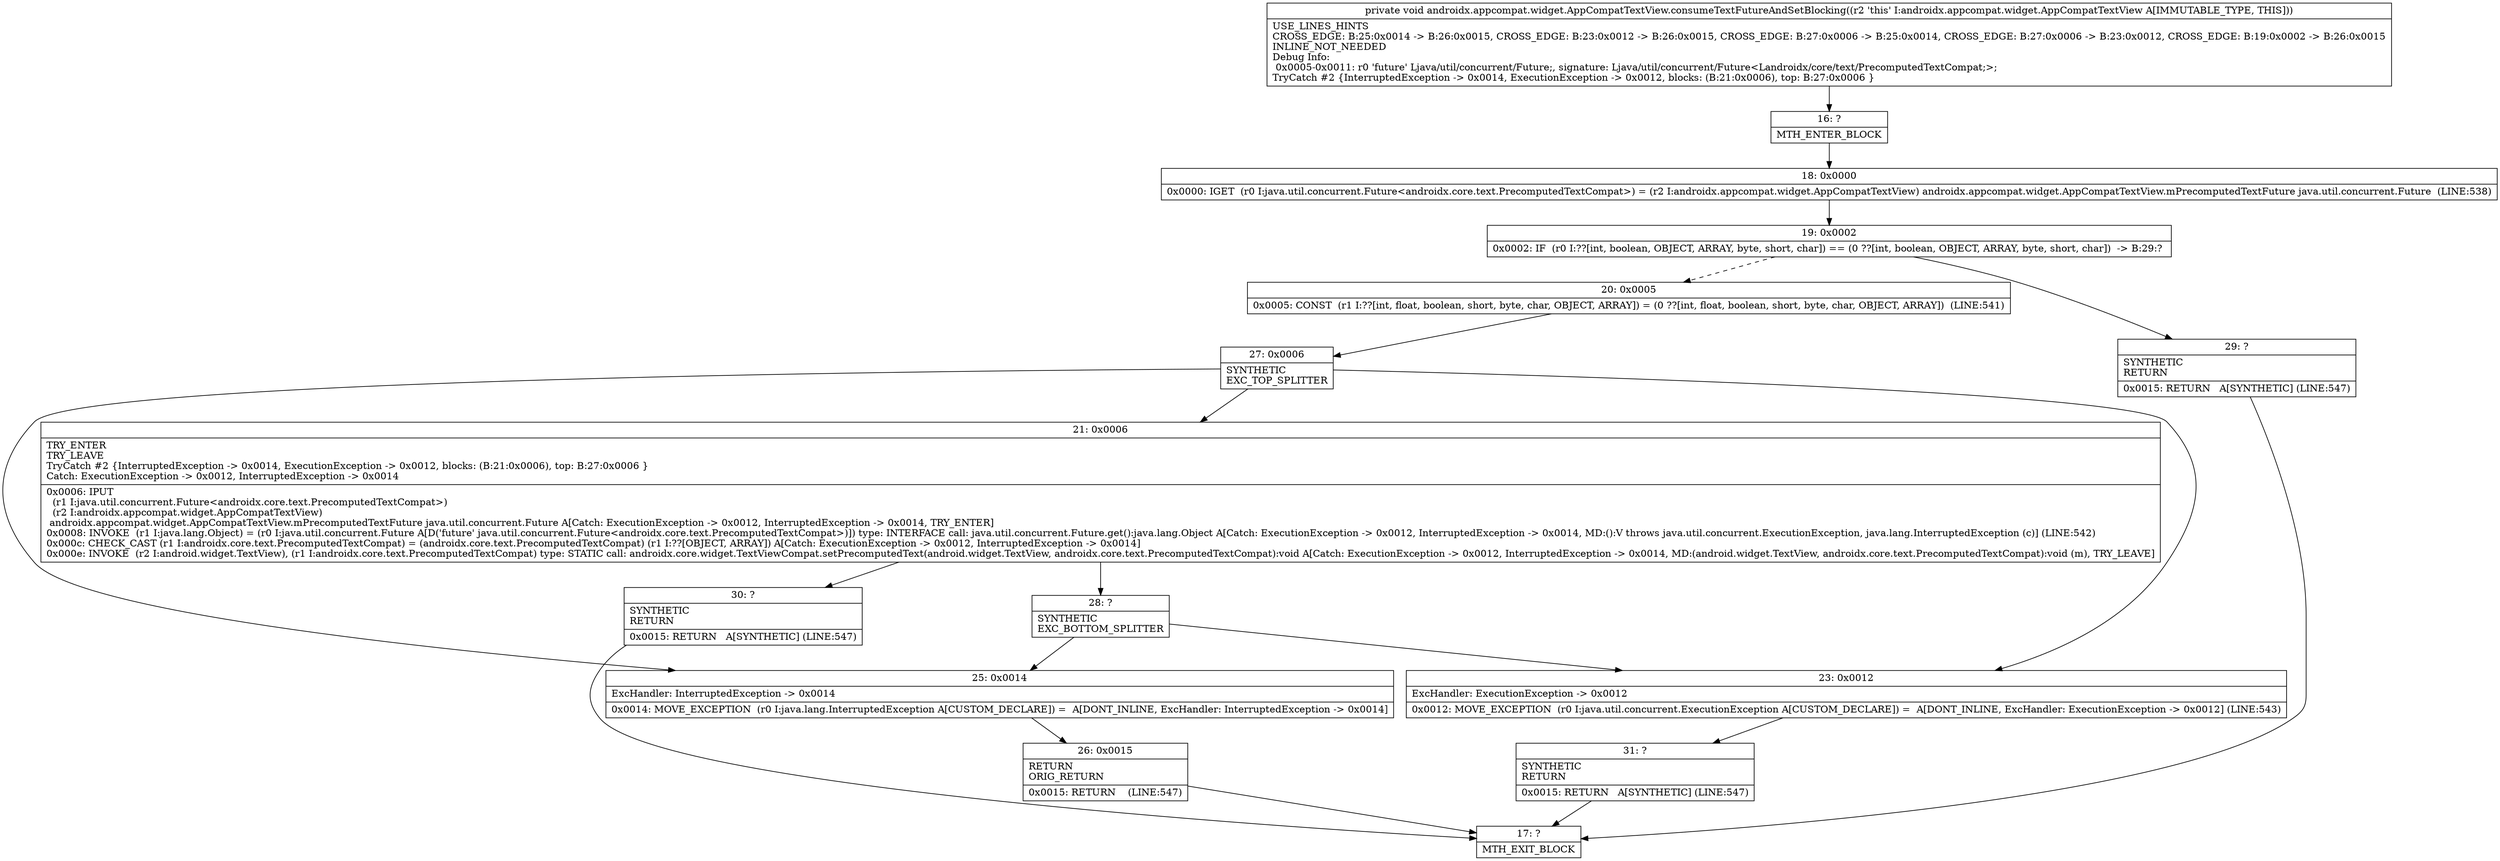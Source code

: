 digraph "CFG forandroidx.appcompat.widget.AppCompatTextView.consumeTextFutureAndSetBlocking()V" {
Node_16 [shape=record,label="{16\:\ ?|MTH_ENTER_BLOCK\l}"];
Node_18 [shape=record,label="{18\:\ 0x0000|0x0000: IGET  (r0 I:java.util.concurrent.Future\<androidx.core.text.PrecomputedTextCompat\>) = (r2 I:androidx.appcompat.widget.AppCompatTextView) androidx.appcompat.widget.AppCompatTextView.mPrecomputedTextFuture java.util.concurrent.Future  (LINE:538)\l}"];
Node_19 [shape=record,label="{19\:\ 0x0002|0x0002: IF  (r0 I:??[int, boolean, OBJECT, ARRAY, byte, short, char]) == (0 ??[int, boolean, OBJECT, ARRAY, byte, short, char])  \-\> B:29:? \l}"];
Node_20 [shape=record,label="{20\:\ 0x0005|0x0005: CONST  (r1 I:??[int, float, boolean, short, byte, char, OBJECT, ARRAY]) = (0 ??[int, float, boolean, short, byte, char, OBJECT, ARRAY])  (LINE:541)\l}"];
Node_27 [shape=record,label="{27\:\ 0x0006|SYNTHETIC\lEXC_TOP_SPLITTER\l}"];
Node_21 [shape=record,label="{21\:\ 0x0006|TRY_ENTER\lTRY_LEAVE\lTryCatch #2 \{InterruptedException \-\> 0x0014, ExecutionException \-\> 0x0012, blocks: (B:21:0x0006), top: B:27:0x0006 \}\lCatch: ExecutionException \-\> 0x0012, InterruptedException \-\> 0x0014\l|0x0006: IPUT  \l  (r1 I:java.util.concurrent.Future\<androidx.core.text.PrecomputedTextCompat\>)\l  (r2 I:androidx.appcompat.widget.AppCompatTextView)\l androidx.appcompat.widget.AppCompatTextView.mPrecomputedTextFuture java.util.concurrent.Future A[Catch: ExecutionException \-\> 0x0012, InterruptedException \-\> 0x0014, TRY_ENTER]\l0x0008: INVOKE  (r1 I:java.lang.Object) = (r0 I:java.util.concurrent.Future A[D('future' java.util.concurrent.Future\<androidx.core.text.PrecomputedTextCompat\>)]) type: INTERFACE call: java.util.concurrent.Future.get():java.lang.Object A[Catch: ExecutionException \-\> 0x0012, InterruptedException \-\> 0x0014, MD:():V throws java.util.concurrent.ExecutionException, java.lang.InterruptedException (c)] (LINE:542)\l0x000c: CHECK_CAST (r1 I:androidx.core.text.PrecomputedTextCompat) = (androidx.core.text.PrecomputedTextCompat) (r1 I:??[OBJECT, ARRAY]) A[Catch: ExecutionException \-\> 0x0012, InterruptedException \-\> 0x0014]\l0x000e: INVOKE  (r2 I:android.widget.TextView), (r1 I:androidx.core.text.PrecomputedTextCompat) type: STATIC call: androidx.core.widget.TextViewCompat.setPrecomputedText(android.widget.TextView, androidx.core.text.PrecomputedTextCompat):void A[Catch: ExecutionException \-\> 0x0012, InterruptedException \-\> 0x0014, MD:(android.widget.TextView, androidx.core.text.PrecomputedTextCompat):void (m), TRY_LEAVE]\l}"];
Node_28 [shape=record,label="{28\:\ ?|SYNTHETIC\lEXC_BOTTOM_SPLITTER\l}"];
Node_30 [shape=record,label="{30\:\ ?|SYNTHETIC\lRETURN\l|0x0015: RETURN   A[SYNTHETIC] (LINE:547)\l}"];
Node_17 [shape=record,label="{17\:\ ?|MTH_EXIT_BLOCK\l}"];
Node_25 [shape=record,label="{25\:\ 0x0014|ExcHandler: InterruptedException \-\> 0x0014\l|0x0014: MOVE_EXCEPTION  (r0 I:java.lang.InterruptedException A[CUSTOM_DECLARE]) =  A[DONT_INLINE, ExcHandler: InterruptedException \-\> 0x0014]\l}"];
Node_26 [shape=record,label="{26\:\ 0x0015|RETURN\lORIG_RETURN\l|0x0015: RETURN    (LINE:547)\l}"];
Node_23 [shape=record,label="{23\:\ 0x0012|ExcHandler: ExecutionException \-\> 0x0012\l|0x0012: MOVE_EXCEPTION  (r0 I:java.util.concurrent.ExecutionException A[CUSTOM_DECLARE]) =  A[DONT_INLINE, ExcHandler: ExecutionException \-\> 0x0012] (LINE:543)\l}"];
Node_31 [shape=record,label="{31\:\ ?|SYNTHETIC\lRETURN\l|0x0015: RETURN   A[SYNTHETIC] (LINE:547)\l}"];
Node_29 [shape=record,label="{29\:\ ?|SYNTHETIC\lRETURN\l|0x0015: RETURN   A[SYNTHETIC] (LINE:547)\l}"];
MethodNode[shape=record,label="{private void androidx.appcompat.widget.AppCompatTextView.consumeTextFutureAndSetBlocking((r2 'this' I:androidx.appcompat.widget.AppCompatTextView A[IMMUTABLE_TYPE, THIS]))  | USE_LINES_HINTS\lCROSS_EDGE: B:25:0x0014 \-\> B:26:0x0015, CROSS_EDGE: B:23:0x0012 \-\> B:26:0x0015, CROSS_EDGE: B:27:0x0006 \-\> B:25:0x0014, CROSS_EDGE: B:27:0x0006 \-\> B:23:0x0012, CROSS_EDGE: B:19:0x0002 \-\> B:26:0x0015\lINLINE_NOT_NEEDED\lDebug Info:\l  0x0005\-0x0011: r0 'future' Ljava\/util\/concurrent\/Future;, signature: Ljava\/util\/concurrent\/Future\<Landroidx\/core\/text\/PrecomputedTextCompat;\>;\lTryCatch #2 \{InterruptedException \-\> 0x0014, ExecutionException \-\> 0x0012, blocks: (B:21:0x0006), top: B:27:0x0006 \}\l}"];
MethodNode -> Node_16;Node_16 -> Node_18;
Node_18 -> Node_19;
Node_19 -> Node_20[style=dashed];
Node_19 -> Node_29;
Node_20 -> Node_27;
Node_27 -> Node_21;
Node_27 -> Node_25;
Node_27 -> Node_23;
Node_21 -> Node_28;
Node_21 -> Node_30;
Node_28 -> Node_25;
Node_28 -> Node_23;
Node_30 -> Node_17;
Node_25 -> Node_26;
Node_26 -> Node_17;
Node_23 -> Node_31;
Node_31 -> Node_17;
Node_29 -> Node_17;
}

